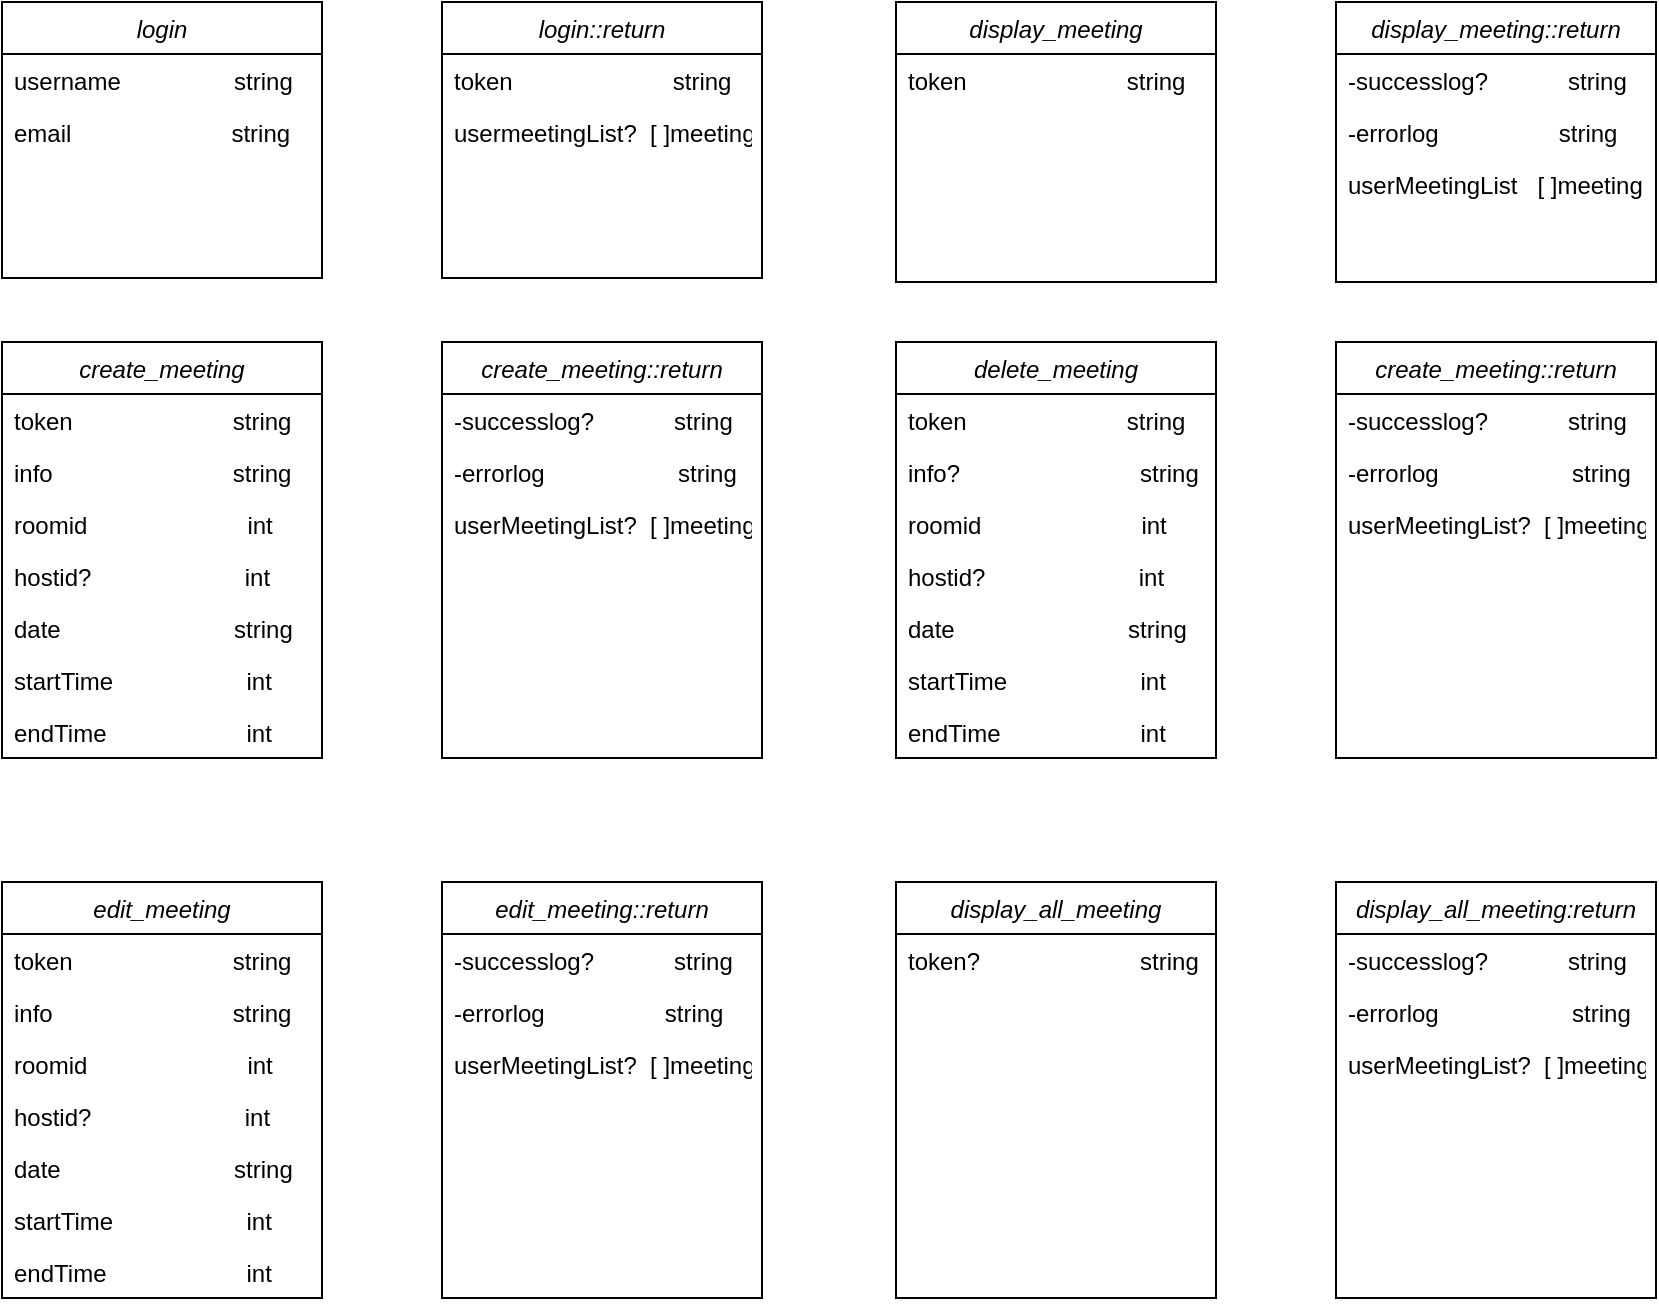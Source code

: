 <mxfile version="16.0.0" type="github">
  <diagram id="C5RBs43oDa-KdzZeNtuy" name="Page-1">
    <mxGraphModel dx="1753" dy="684" grid="1" gridSize="10" guides="1" tooltips="1" connect="1" arrows="1" fold="1" page="1" pageScale="1" pageWidth="827" pageHeight="1169" math="0" shadow="0">
      <root>
        <mxCell id="WIyWlLk6GJQsqaUBKTNV-0" />
        <mxCell id="WIyWlLk6GJQsqaUBKTNV-1" parent="WIyWlLk6GJQsqaUBKTNV-0" />
        <mxCell id="zkfFHV4jXpPFQw0GAbJ--0" value="login" style="swimlane;fontStyle=2;align=center;verticalAlign=top;childLayout=stackLayout;horizontal=1;startSize=26;horizontalStack=0;resizeParent=1;resizeLast=0;collapsible=1;marginBottom=0;rounded=0;shadow=0;strokeWidth=1;" parent="WIyWlLk6GJQsqaUBKTNV-1" vertex="1">
          <mxGeometry width="160" height="138" as="geometry">
            <mxRectangle x="230" y="140" width="160" height="26" as="alternateBounds" />
          </mxGeometry>
        </mxCell>
        <mxCell id="zkfFHV4jXpPFQw0GAbJ--1" value="username                 string" style="text;align=left;verticalAlign=top;spacingLeft=4;spacingRight=4;overflow=hidden;rotatable=0;points=[[0,0.5],[1,0.5]];portConstraint=eastwest;" parent="zkfFHV4jXpPFQw0GAbJ--0" vertex="1">
          <mxGeometry y="26" width="160" height="26" as="geometry" />
        </mxCell>
        <mxCell id="zkfFHV4jXpPFQw0GAbJ--2" value="email                        string" style="text;align=left;verticalAlign=top;spacingLeft=4;spacingRight=4;overflow=hidden;rotatable=0;points=[[0,0.5],[1,0.5]];portConstraint=eastwest;rounded=0;shadow=0;html=0;" parent="zkfFHV4jXpPFQw0GAbJ--0" vertex="1">
          <mxGeometry y="52" width="160" height="26" as="geometry" />
        </mxCell>
        <mxCell id="tHx4wmTU4R1yA807eMMg-0" value="login::return" style="swimlane;fontStyle=2;align=center;verticalAlign=top;childLayout=stackLayout;horizontal=1;startSize=26;horizontalStack=0;resizeParent=1;resizeLast=0;collapsible=1;marginBottom=0;rounded=0;shadow=0;strokeWidth=1;" vertex="1" parent="WIyWlLk6GJQsqaUBKTNV-1">
          <mxGeometry x="220" width="160" height="138" as="geometry">
            <mxRectangle x="230" y="140" width="160" height="26" as="alternateBounds" />
          </mxGeometry>
        </mxCell>
        <mxCell id="tHx4wmTU4R1yA807eMMg-1" value="token                        string" style="text;align=left;verticalAlign=top;spacingLeft=4;spacingRight=4;overflow=hidden;rotatable=0;points=[[0,0.5],[1,0.5]];portConstraint=eastwest;" vertex="1" parent="tHx4wmTU4R1yA807eMMg-0">
          <mxGeometry y="26" width="160" height="26" as="geometry" />
        </mxCell>
        <mxCell id="tHx4wmTU4R1yA807eMMg-2" value="usermeetingList?  [ ]meeting" style="text;align=left;verticalAlign=top;spacingLeft=4;spacingRight=4;overflow=hidden;rotatable=0;points=[[0,0.5],[1,0.5]];portConstraint=eastwest;rounded=0;shadow=0;html=0;" vertex="1" parent="tHx4wmTU4R1yA807eMMg-0">
          <mxGeometry y="52" width="160" height="26" as="geometry" />
        </mxCell>
        <mxCell id="tHx4wmTU4R1yA807eMMg-3" value="create_meeting" style="swimlane;fontStyle=2;align=center;verticalAlign=top;childLayout=stackLayout;horizontal=1;startSize=26;horizontalStack=0;resizeParent=1;resizeLast=0;collapsible=1;marginBottom=0;rounded=0;shadow=0;strokeWidth=1;" vertex="1" parent="WIyWlLk6GJQsqaUBKTNV-1">
          <mxGeometry y="170" width="160" height="208" as="geometry">
            <mxRectangle x="230" y="140" width="160" height="26" as="alternateBounds" />
          </mxGeometry>
        </mxCell>
        <mxCell id="tHx4wmTU4R1yA807eMMg-4" value="token                        string" style="text;align=left;verticalAlign=top;spacingLeft=4;spacingRight=4;overflow=hidden;rotatable=0;points=[[0,0.5],[1,0.5]];portConstraint=eastwest;" vertex="1" parent="tHx4wmTU4R1yA807eMMg-3">
          <mxGeometry y="26" width="160" height="26" as="geometry" />
        </mxCell>
        <mxCell id="tHx4wmTU4R1yA807eMMg-5" value="info                           string" style="text;align=left;verticalAlign=top;spacingLeft=4;spacingRight=4;overflow=hidden;rotatable=0;points=[[0,0.5],[1,0.5]];portConstraint=eastwest;rounded=0;shadow=0;html=0;" vertex="1" parent="tHx4wmTU4R1yA807eMMg-3">
          <mxGeometry y="52" width="160" height="26" as="geometry" />
        </mxCell>
        <mxCell id="tHx4wmTU4R1yA807eMMg-6" value="roomid                        int&#xa;&#xa;" style="text;align=left;verticalAlign=top;spacingLeft=4;spacingRight=4;overflow=hidden;rotatable=0;points=[[0,0.5],[1,0.5]];portConstraint=eastwest;rounded=0;shadow=0;html=0;" vertex="1" parent="tHx4wmTU4R1yA807eMMg-3">
          <mxGeometry y="78" width="160" height="26" as="geometry" />
        </mxCell>
        <mxCell id="tHx4wmTU4R1yA807eMMg-8" value="hostid?                       int" style="text;align=left;verticalAlign=top;spacingLeft=4;spacingRight=4;overflow=hidden;rotatable=0;points=[[0,0.5],[1,0.5]];portConstraint=eastwest;rounded=0;shadow=0;html=0;" vertex="1" parent="tHx4wmTU4R1yA807eMMg-3">
          <mxGeometry y="104" width="160" height="26" as="geometry" />
        </mxCell>
        <mxCell id="tHx4wmTU4R1yA807eMMg-7" value="date                          string" style="text;align=left;verticalAlign=top;spacingLeft=4;spacingRight=4;overflow=hidden;rotatable=0;points=[[0,0.5],[1,0.5]];portConstraint=eastwest;rounded=0;shadow=0;html=0;" vertex="1" parent="tHx4wmTU4R1yA807eMMg-3">
          <mxGeometry y="130" width="160" height="26" as="geometry" />
        </mxCell>
        <mxCell id="tHx4wmTU4R1yA807eMMg-9" value="startTime                    int" style="text;align=left;verticalAlign=top;spacingLeft=4;spacingRight=4;overflow=hidden;rotatable=0;points=[[0,0.5],[1,0.5]];portConstraint=eastwest;rounded=0;shadow=0;html=0;" vertex="1" parent="tHx4wmTU4R1yA807eMMg-3">
          <mxGeometry y="156" width="160" height="26" as="geometry" />
        </mxCell>
        <mxCell id="tHx4wmTU4R1yA807eMMg-11" value="endTime                     int" style="text;align=left;verticalAlign=top;spacingLeft=4;spacingRight=4;overflow=hidden;rotatable=0;points=[[0,0.5],[1,0.5]];portConstraint=eastwest;rounded=0;shadow=0;html=0;" vertex="1" parent="tHx4wmTU4R1yA807eMMg-3">
          <mxGeometry y="182" width="160" height="26" as="geometry" />
        </mxCell>
        <mxCell id="tHx4wmTU4R1yA807eMMg-12" value="create_meeting::return" style="swimlane;fontStyle=2;align=center;verticalAlign=top;childLayout=stackLayout;horizontal=1;startSize=26;horizontalStack=0;resizeParent=1;resizeLast=0;collapsible=1;marginBottom=0;rounded=0;shadow=0;strokeWidth=1;" vertex="1" parent="WIyWlLk6GJQsqaUBKTNV-1">
          <mxGeometry x="220" y="170" width="160" height="208" as="geometry">
            <mxRectangle x="230" y="140" width="160" height="26" as="alternateBounds" />
          </mxGeometry>
        </mxCell>
        <mxCell id="tHx4wmTU4R1yA807eMMg-13" value="-successlog?            string" style="text;align=left;verticalAlign=top;spacingLeft=4;spacingRight=4;overflow=hidden;rotatable=0;points=[[0,0.5],[1,0.5]];portConstraint=eastwest;" vertex="1" parent="tHx4wmTU4R1yA807eMMg-12">
          <mxGeometry y="26" width="160" height="26" as="geometry" />
        </mxCell>
        <mxCell id="tHx4wmTU4R1yA807eMMg-31" value="-errorlog                    string" style="text;align=left;verticalAlign=top;spacingLeft=4;spacingRight=4;overflow=hidden;rotatable=0;points=[[0,0.5],[1,0.5]];portConstraint=eastwest;" vertex="1" parent="tHx4wmTU4R1yA807eMMg-12">
          <mxGeometry y="52" width="160" height="26" as="geometry" />
        </mxCell>
        <mxCell id="tHx4wmTU4R1yA807eMMg-14" value="userMeetingList?  [ ]meeting" style="text;align=left;verticalAlign=top;spacingLeft=4;spacingRight=4;overflow=hidden;rotatable=0;points=[[0,0.5],[1,0.5]];portConstraint=eastwest;rounded=0;shadow=0;html=0;" vertex="1" parent="tHx4wmTU4R1yA807eMMg-12">
          <mxGeometry y="78" width="160" height="26" as="geometry" />
        </mxCell>
        <mxCell id="tHx4wmTU4R1yA807eMMg-20" value="edit_meeting" style="swimlane;fontStyle=2;align=center;verticalAlign=top;childLayout=stackLayout;horizontal=1;startSize=26;horizontalStack=0;resizeParent=1;resizeLast=0;collapsible=1;marginBottom=0;rounded=0;shadow=0;strokeWidth=1;" vertex="1" parent="WIyWlLk6GJQsqaUBKTNV-1">
          <mxGeometry y="440" width="160" height="208" as="geometry">
            <mxRectangle x="230" y="140" width="160" height="26" as="alternateBounds" />
          </mxGeometry>
        </mxCell>
        <mxCell id="tHx4wmTU4R1yA807eMMg-21" value="token                        string" style="text;align=left;verticalAlign=top;spacingLeft=4;spacingRight=4;overflow=hidden;rotatable=0;points=[[0,0.5],[1,0.5]];portConstraint=eastwest;" vertex="1" parent="tHx4wmTU4R1yA807eMMg-20">
          <mxGeometry y="26" width="160" height="26" as="geometry" />
        </mxCell>
        <mxCell id="tHx4wmTU4R1yA807eMMg-22" value="info                           string" style="text;align=left;verticalAlign=top;spacingLeft=4;spacingRight=4;overflow=hidden;rotatable=0;points=[[0,0.5],[1,0.5]];portConstraint=eastwest;rounded=0;shadow=0;html=0;" vertex="1" parent="tHx4wmTU4R1yA807eMMg-20">
          <mxGeometry y="52" width="160" height="26" as="geometry" />
        </mxCell>
        <mxCell id="tHx4wmTU4R1yA807eMMg-23" value="roomid                        int&#xa;&#xa;" style="text;align=left;verticalAlign=top;spacingLeft=4;spacingRight=4;overflow=hidden;rotatable=0;points=[[0,0.5],[1,0.5]];portConstraint=eastwest;rounded=0;shadow=0;html=0;" vertex="1" parent="tHx4wmTU4R1yA807eMMg-20">
          <mxGeometry y="78" width="160" height="26" as="geometry" />
        </mxCell>
        <mxCell id="tHx4wmTU4R1yA807eMMg-24" value="hostid?                       int" style="text;align=left;verticalAlign=top;spacingLeft=4;spacingRight=4;overflow=hidden;rotatable=0;points=[[0,0.5],[1,0.5]];portConstraint=eastwest;rounded=0;shadow=0;html=0;" vertex="1" parent="tHx4wmTU4R1yA807eMMg-20">
          <mxGeometry y="104" width="160" height="26" as="geometry" />
        </mxCell>
        <mxCell id="tHx4wmTU4R1yA807eMMg-25" value="date                          string" style="text;align=left;verticalAlign=top;spacingLeft=4;spacingRight=4;overflow=hidden;rotatable=0;points=[[0,0.5],[1,0.5]];portConstraint=eastwest;rounded=0;shadow=0;html=0;" vertex="1" parent="tHx4wmTU4R1yA807eMMg-20">
          <mxGeometry y="130" width="160" height="26" as="geometry" />
        </mxCell>
        <mxCell id="tHx4wmTU4R1yA807eMMg-26" value="startTime                    int" style="text;align=left;verticalAlign=top;spacingLeft=4;spacingRight=4;overflow=hidden;rotatable=0;points=[[0,0.5],[1,0.5]];portConstraint=eastwest;rounded=0;shadow=0;html=0;" vertex="1" parent="tHx4wmTU4R1yA807eMMg-20">
          <mxGeometry y="156" width="160" height="26" as="geometry" />
        </mxCell>
        <mxCell id="tHx4wmTU4R1yA807eMMg-27" value="endTime                     int" style="text;align=left;verticalAlign=top;spacingLeft=4;spacingRight=4;overflow=hidden;rotatable=0;points=[[0,0.5],[1,0.5]];portConstraint=eastwest;rounded=0;shadow=0;html=0;" vertex="1" parent="tHx4wmTU4R1yA807eMMg-20">
          <mxGeometry y="182" width="160" height="26" as="geometry" />
        </mxCell>
        <mxCell id="tHx4wmTU4R1yA807eMMg-28" value="edit_meeting::return" style="swimlane;fontStyle=2;align=center;verticalAlign=top;childLayout=stackLayout;horizontal=1;startSize=26;horizontalStack=0;resizeParent=1;resizeLast=0;collapsible=1;marginBottom=0;rounded=0;shadow=0;strokeWidth=1;" vertex="1" parent="WIyWlLk6GJQsqaUBKTNV-1">
          <mxGeometry x="220" y="440" width="160" height="208" as="geometry">
            <mxRectangle x="230" y="140" width="160" height="26" as="alternateBounds" />
          </mxGeometry>
        </mxCell>
        <mxCell id="tHx4wmTU4R1yA807eMMg-29" value="-successlog?            string" style="text;align=left;verticalAlign=top;spacingLeft=4;spacingRight=4;overflow=hidden;rotatable=0;points=[[0,0.5],[1,0.5]];portConstraint=eastwest;" vertex="1" parent="tHx4wmTU4R1yA807eMMg-28">
          <mxGeometry y="26" width="160" height="26" as="geometry" />
        </mxCell>
        <mxCell id="tHx4wmTU4R1yA807eMMg-32" value="-errorlog                  string" style="text;align=left;verticalAlign=top;spacingLeft=4;spacingRight=4;overflow=hidden;rotatable=0;points=[[0,0.5],[1,0.5]];portConstraint=eastwest;" vertex="1" parent="tHx4wmTU4R1yA807eMMg-28">
          <mxGeometry y="52" width="160" height="26" as="geometry" />
        </mxCell>
        <mxCell id="tHx4wmTU4R1yA807eMMg-30" value="userMeetingList?  [ ]meeting" style="text;align=left;verticalAlign=top;spacingLeft=4;spacingRight=4;overflow=hidden;rotatable=0;points=[[0,0.5],[1,0.5]];portConstraint=eastwest;rounded=0;shadow=0;html=0;" vertex="1" parent="tHx4wmTU4R1yA807eMMg-28">
          <mxGeometry y="78" width="160" height="26" as="geometry" />
        </mxCell>
        <mxCell id="tHx4wmTU4R1yA807eMMg-33" value="display_meeting" style="swimlane;fontStyle=2;align=center;verticalAlign=top;childLayout=stackLayout;horizontal=1;startSize=26;horizontalStack=0;resizeParent=1;resizeLast=0;collapsible=1;marginBottom=0;rounded=0;shadow=0;strokeWidth=1;" vertex="1" parent="WIyWlLk6GJQsqaUBKTNV-1">
          <mxGeometry x="447" width="160" height="140" as="geometry">
            <mxRectangle x="230" y="140" width="160" height="26" as="alternateBounds" />
          </mxGeometry>
        </mxCell>
        <mxCell id="tHx4wmTU4R1yA807eMMg-34" value="token                        string" style="text;align=left;verticalAlign=top;spacingLeft=4;spacingRight=4;overflow=hidden;rotatable=0;points=[[0,0.5],[1,0.5]];portConstraint=eastwest;" vertex="1" parent="tHx4wmTU4R1yA807eMMg-33">
          <mxGeometry y="26" width="160" height="26" as="geometry" />
        </mxCell>
        <mxCell id="tHx4wmTU4R1yA807eMMg-41" value="display_meeting::return" style="swimlane;fontStyle=2;align=center;verticalAlign=top;childLayout=stackLayout;horizontal=1;startSize=26;horizontalStack=0;resizeParent=1;resizeLast=0;collapsible=1;marginBottom=0;rounded=0;shadow=0;strokeWidth=1;" vertex="1" parent="WIyWlLk6GJQsqaUBKTNV-1">
          <mxGeometry x="667" width="160" height="140" as="geometry">
            <mxRectangle x="230" y="140" width="160" height="26" as="alternateBounds" />
          </mxGeometry>
        </mxCell>
        <mxCell id="tHx4wmTU4R1yA807eMMg-42" value="-successlog?            string" style="text;align=left;verticalAlign=top;spacingLeft=4;spacingRight=4;overflow=hidden;rotatable=0;points=[[0,0.5],[1,0.5]];portConstraint=eastwest;" vertex="1" parent="tHx4wmTU4R1yA807eMMg-41">
          <mxGeometry y="26" width="160" height="26" as="geometry" />
        </mxCell>
        <mxCell id="tHx4wmTU4R1yA807eMMg-43" value="-errorlog                  string" style="text;align=left;verticalAlign=top;spacingLeft=4;spacingRight=4;overflow=hidden;rotatable=0;points=[[0,0.5],[1,0.5]];portConstraint=eastwest;" vertex="1" parent="tHx4wmTU4R1yA807eMMg-41">
          <mxGeometry y="52" width="160" height="26" as="geometry" />
        </mxCell>
        <mxCell id="tHx4wmTU4R1yA807eMMg-44" value="userMeetingList   [ ]meeting" style="text;align=left;verticalAlign=top;spacingLeft=4;spacingRight=4;overflow=hidden;rotatable=0;points=[[0,0.5],[1,0.5]];portConstraint=eastwest;rounded=0;shadow=0;html=0;" vertex="1" parent="tHx4wmTU4R1yA807eMMg-41">
          <mxGeometry y="78" width="160" height="26" as="geometry" />
        </mxCell>
        <mxCell id="tHx4wmTU4R1yA807eMMg-45" value="delete_meeting" style="swimlane;fontStyle=2;align=center;verticalAlign=top;childLayout=stackLayout;horizontal=1;startSize=26;horizontalStack=0;resizeParent=1;resizeLast=0;collapsible=1;marginBottom=0;rounded=0;shadow=0;strokeWidth=1;" vertex="1" parent="WIyWlLk6GJQsqaUBKTNV-1">
          <mxGeometry x="447" y="170" width="160" height="208" as="geometry">
            <mxRectangle x="230" y="140" width="160" height="26" as="alternateBounds" />
          </mxGeometry>
        </mxCell>
        <mxCell id="tHx4wmTU4R1yA807eMMg-46" value="token                        string" style="text;align=left;verticalAlign=top;spacingLeft=4;spacingRight=4;overflow=hidden;rotatable=0;points=[[0,0.5],[1,0.5]];portConstraint=eastwest;" vertex="1" parent="tHx4wmTU4R1yA807eMMg-45">
          <mxGeometry y="26" width="160" height="26" as="geometry" />
        </mxCell>
        <mxCell id="tHx4wmTU4R1yA807eMMg-47" value="info?                           string" style="text;align=left;verticalAlign=top;spacingLeft=4;spacingRight=4;overflow=hidden;rotatable=0;points=[[0,0.5],[1,0.5]];portConstraint=eastwest;rounded=0;shadow=0;html=0;" vertex="1" parent="tHx4wmTU4R1yA807eMMg-45">
          <mxGeometry y="52" width="160" height="26" as="geometry" />
        </mxCell>
        <mxCell id="tHx4wmTU4R1yA807eMMg-48" value="roomid                        int&#xa;&#xa;" style="text;align=left;verticalAlign=top;spacingLeft=4;spacingRight=4;overflow=hidden;rotatable=0;points=[[0,0.5],[1,0.5]];portConstraint=eastwest;rounded=0;shadow=0;html=0;" vertex="1" parent="tHx4wmTU4R1yA807eMMg-45">
          <mxGeometry y="78" width="160" height="26" as="geometry" />
        </mxCell>
        <mxCell id="tHx4wmTU4R1yA807eMMg-49" value="hostid?                       int" style="text;align=left;verticalAlign=top;spacingLeft=4;spacingRight=4;overflow=hidden;rotatable=0;points=[[0,0.5],[1,0.5]];portConstraint=eastwest;rounded=0;shadow=0;html=0;" vertex="1" parent="tHx4wmTU4R1yA807eMMg-45">
          <mxGeometry y="104" width="160" height="26" as="geometry" />
        </mxCell>
        <mxCell id="tHx4wmTU4R1yA807eMMg-50" value="date                          string" style="text;align=left;verticalAlign=top;spacingLeft=4;spacingRight=4;overflow=hidden;rotatable=0;points=[[0,0.5],[1,0.5]];portConstraint=eastwest;rounded=0;shadow=0;html=0;" vertex="1" parent="tHx4wmTU4R1yA807eMMg-45">
          <mxGeometry y="130" width="160" height="26" as="geometry" />
        </mxCell>
        <mxCell id="tHx4wmTU4R1yA807eMMg-51" value="startTime                    int" style="text;align=left;verticalAlign=top;spacingLeft=4;spacingRight=4;overflow=hidden;rotatable=0;points=[[0,0.5],[1,0.5]];portConstraint=eastwest;rounded=0;shadow=0;html=0;" vertex="1" parent="tHx4wmTU4R1yA807eMMg-45">
          <mxGeometry y="156" width="160" height="26" as="geometry" />
        </mxCell>
        <mxCell id="tHx4wmTU4R1yA807eMMg-52" value="endTime                     int" style="text;align=left;verticalAlign=top;spacingLeft=4;spacingRight=4;overflow=hidden;rotatable=0;points=[[0,0.5],[1,0.5]];portConstraint=eastwest;rounded=0;shadow=0;html=0;" vertex="1" parent="tHx4wmTU4R1yA807eMMg-45">
          <mxGeometry y="182" width="160" height="26" as="geometry" />
        </mxCell>
        <mxCell id="tHx4wmTU4R1yA807eMMg-53" value="create_meeting::return" style="swimlane;fontStyle=2;align=center;verticalAlign=top;childLayout=stackLayout;horizontal=1;startSize=26;horizontalStack=0;resizeParent=1;resizeLast=0;collapsible=1;marginBottom=0;rounded=0;shadow=0;strokeWidth=1;" vertex="1" parent="WIyWlLk6GJQsqaUBKTNV-1">
          <mxGeometry x="667" y="170" width="160" height="208" as="geometry">
            <mxRectangle x="230" y="140" width="160" height="26" as="alternateBounds" />
          </mxGeometry>
        </mxCell>
        <mxCell id="tHx4wmTU4R1yA807eMMg-54" value="-successlog?            string" style="text;align=left;verticalAlign=top;spacingLeft=4;spacingRight=4;overflow=hidden;rotatable=0;points=[[0,0.5],[1,0.5]];portConstraint=eastwest;" vertex="1" parent="tHx4wmTU4R1yA807eMMg-53">
          <mxGeometry y="26" width="160" height="26" as="geometry" />
        </mxCell>
        <mxCell id="tHx4wmTU4R1yA807eMMg-55" value="-errorlog                    string" style="text;align=left;verticalAlign=top;spacingLeft=4;spacingRight=4;overflow=hidden;rotatable=0;points=[[0,0.5],[1,0.5]];portConstraint=eastwest;" vertex="1" parent="tHx4wmTU4R1yA807eMMg-53">
          <mxGeometry y="52" width="160" height="26" as="geometry" />
        </mxCell>
        <mxCell id="tHx4wmTU4R1yA807eMMg-56" value="userMeetingList?  [ ]meeting" style="text;align=left;verticalAlign=top;spacingLeft=4;spacingRight=4;overflow=hidden;rotatable=0;points=[[0,0.5],[1,0.5]];portConstraint=eastwest;rounded=0;shadow=0;html=0;" vertex="1" parent="tHx4wmTU4R1yA807eMMg-53">
          <mxGeometry y="78" width="160" height="26" as="geometry" />
        </mxCell>
        <mxCell id="tHx4wmTU4R1yA807eMMg-57" value="display_all_meeting" style="swimlane;fontStyle=2;align=center;verticalAlign=top;childLayout=stackLayout;horizontal=1;startSize=26;horizontalStack=0;resizeParent=1;resizeLast=0;collapsible=1;marginBottom=0;rounded=0;shadow=0;strokeWidth=1;" vertex="1" parent="WIyWlLk6GJQsqaUBKTNV-1">
          <mxGeometry x="447" y="440" width="160" height="208" as="geometry">
            <mxRectangle x="230" y="140" width="160" height="26" as="alternateBounds" />
          </mxGeometry>
        </mxCell>
        <mxCell id="tHx4wmTU4R1yA807eMMg-58" value="token?                        string" style="text;align=left;verticalAlign=top;spacingLeft=4;spacingRight=4;overflow=hidden;rotatable=0;points=[[0,0.5],[1,0.5]];portConstraint=eastwest;" vertex="1" parent="tHx4wmTU4R1yA807eMMg-57">
          <mxGeometry y="26" width="160" height="26" as="geometry" />
        </mxCell>
        <mxCell id="tHx4wmTU4R1yA807eMMg-65" value="display_all_meeting:return" style="swimlane;fontStyle=2;align=center;verticalAlign=top;childLayout=stackLayout;horizontal=1;startSize=26;horizontalStack=0;resizeParent=1;resizeLast=0;collapsible=1;marginBottom=0;rounded=0;shadow=0;strokeWidth=1;" vertex="1" parent="WIyWlLk6GJQsqaUBKTNV-1">
          <mxGeometry x="667" y="440" width="160" height="208" as="geometry">
            <mxRectangle x="230" y="140" width="160" height="26" as="alternateBounds" />
          </mxGeometry>
        </mxCell>
        <mxCell id="tHx4wmTU4R1yA807eMMg-66" value="-successlog?            string" style="text;align=left;verticalAlign=top;spacingLeft=4;spacingRight=4;overflow=hidden;rotatable=0;points=[[0,0.5],[1,0.5]];portConstraint=eastwest;" vertex="1" parent="tHx4wmTU4R1yA807eMMg-65">
          <mxGeometry y="26" width="160" height="26" as="geometry" />
        </mxCell>
        <mxCell id="tHx4wmTU4R1yA807eMMg-67" value="-errorlog                    string" style="text;align=left;verticalAlign=top;spacingLeft=4;spacingRight=4;overflow=hidden;rotatable=0;points=[[0,0.5],[1,0.5]];portConstraint=eastwest;" vertex="1" parent="tHx4wmTU4R1yA807eMMg-65">
          <mxGeometry y="52" width="160" height="26" as="geometry" />
        </mxCell>
        <mxCell id="tHx4wmTU4R1yA807eMMg-68" value="userMeetingList?  [ ]meeting" style="text;align=left;verticalAlign=top;spacingLeft=4;spacingRight=4;overflow=hidden;rotatable=0;points=[[0,0.5],[1,0.5]];portConstraint=eastwest;rounded=0;shadow=0;html=0;" vertex="1" parent="tHx4wmTU4R1yA807eMMg-65">
          <mxGeometry y="78" width="160" height="26" as="geometry" />
        </mxCell>
      </root>
    </mxGraphModel>
  </diagram>
</mxfile>
